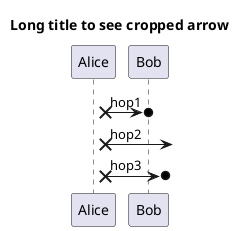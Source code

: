{
  "sha1": "zjxap9vxcik3j5e7bux78f211wb37w",
  "insertion": {
    "when": "2024-06-04T17:28:47.054Z",
    "url": "https://forum.plantuml.net/14104/sequence-diagram-incoming-outgoing-some-arrows-are-inverted",
    "user": "plantuml@gmail.com"
  }
}
@startuml
title Long title to see cropped arrow
participant Alice 
participant Bob   

Alice x->o Bob : hop1
Alice x->] : hop2
Alice x->o] : hop3

@enduml
